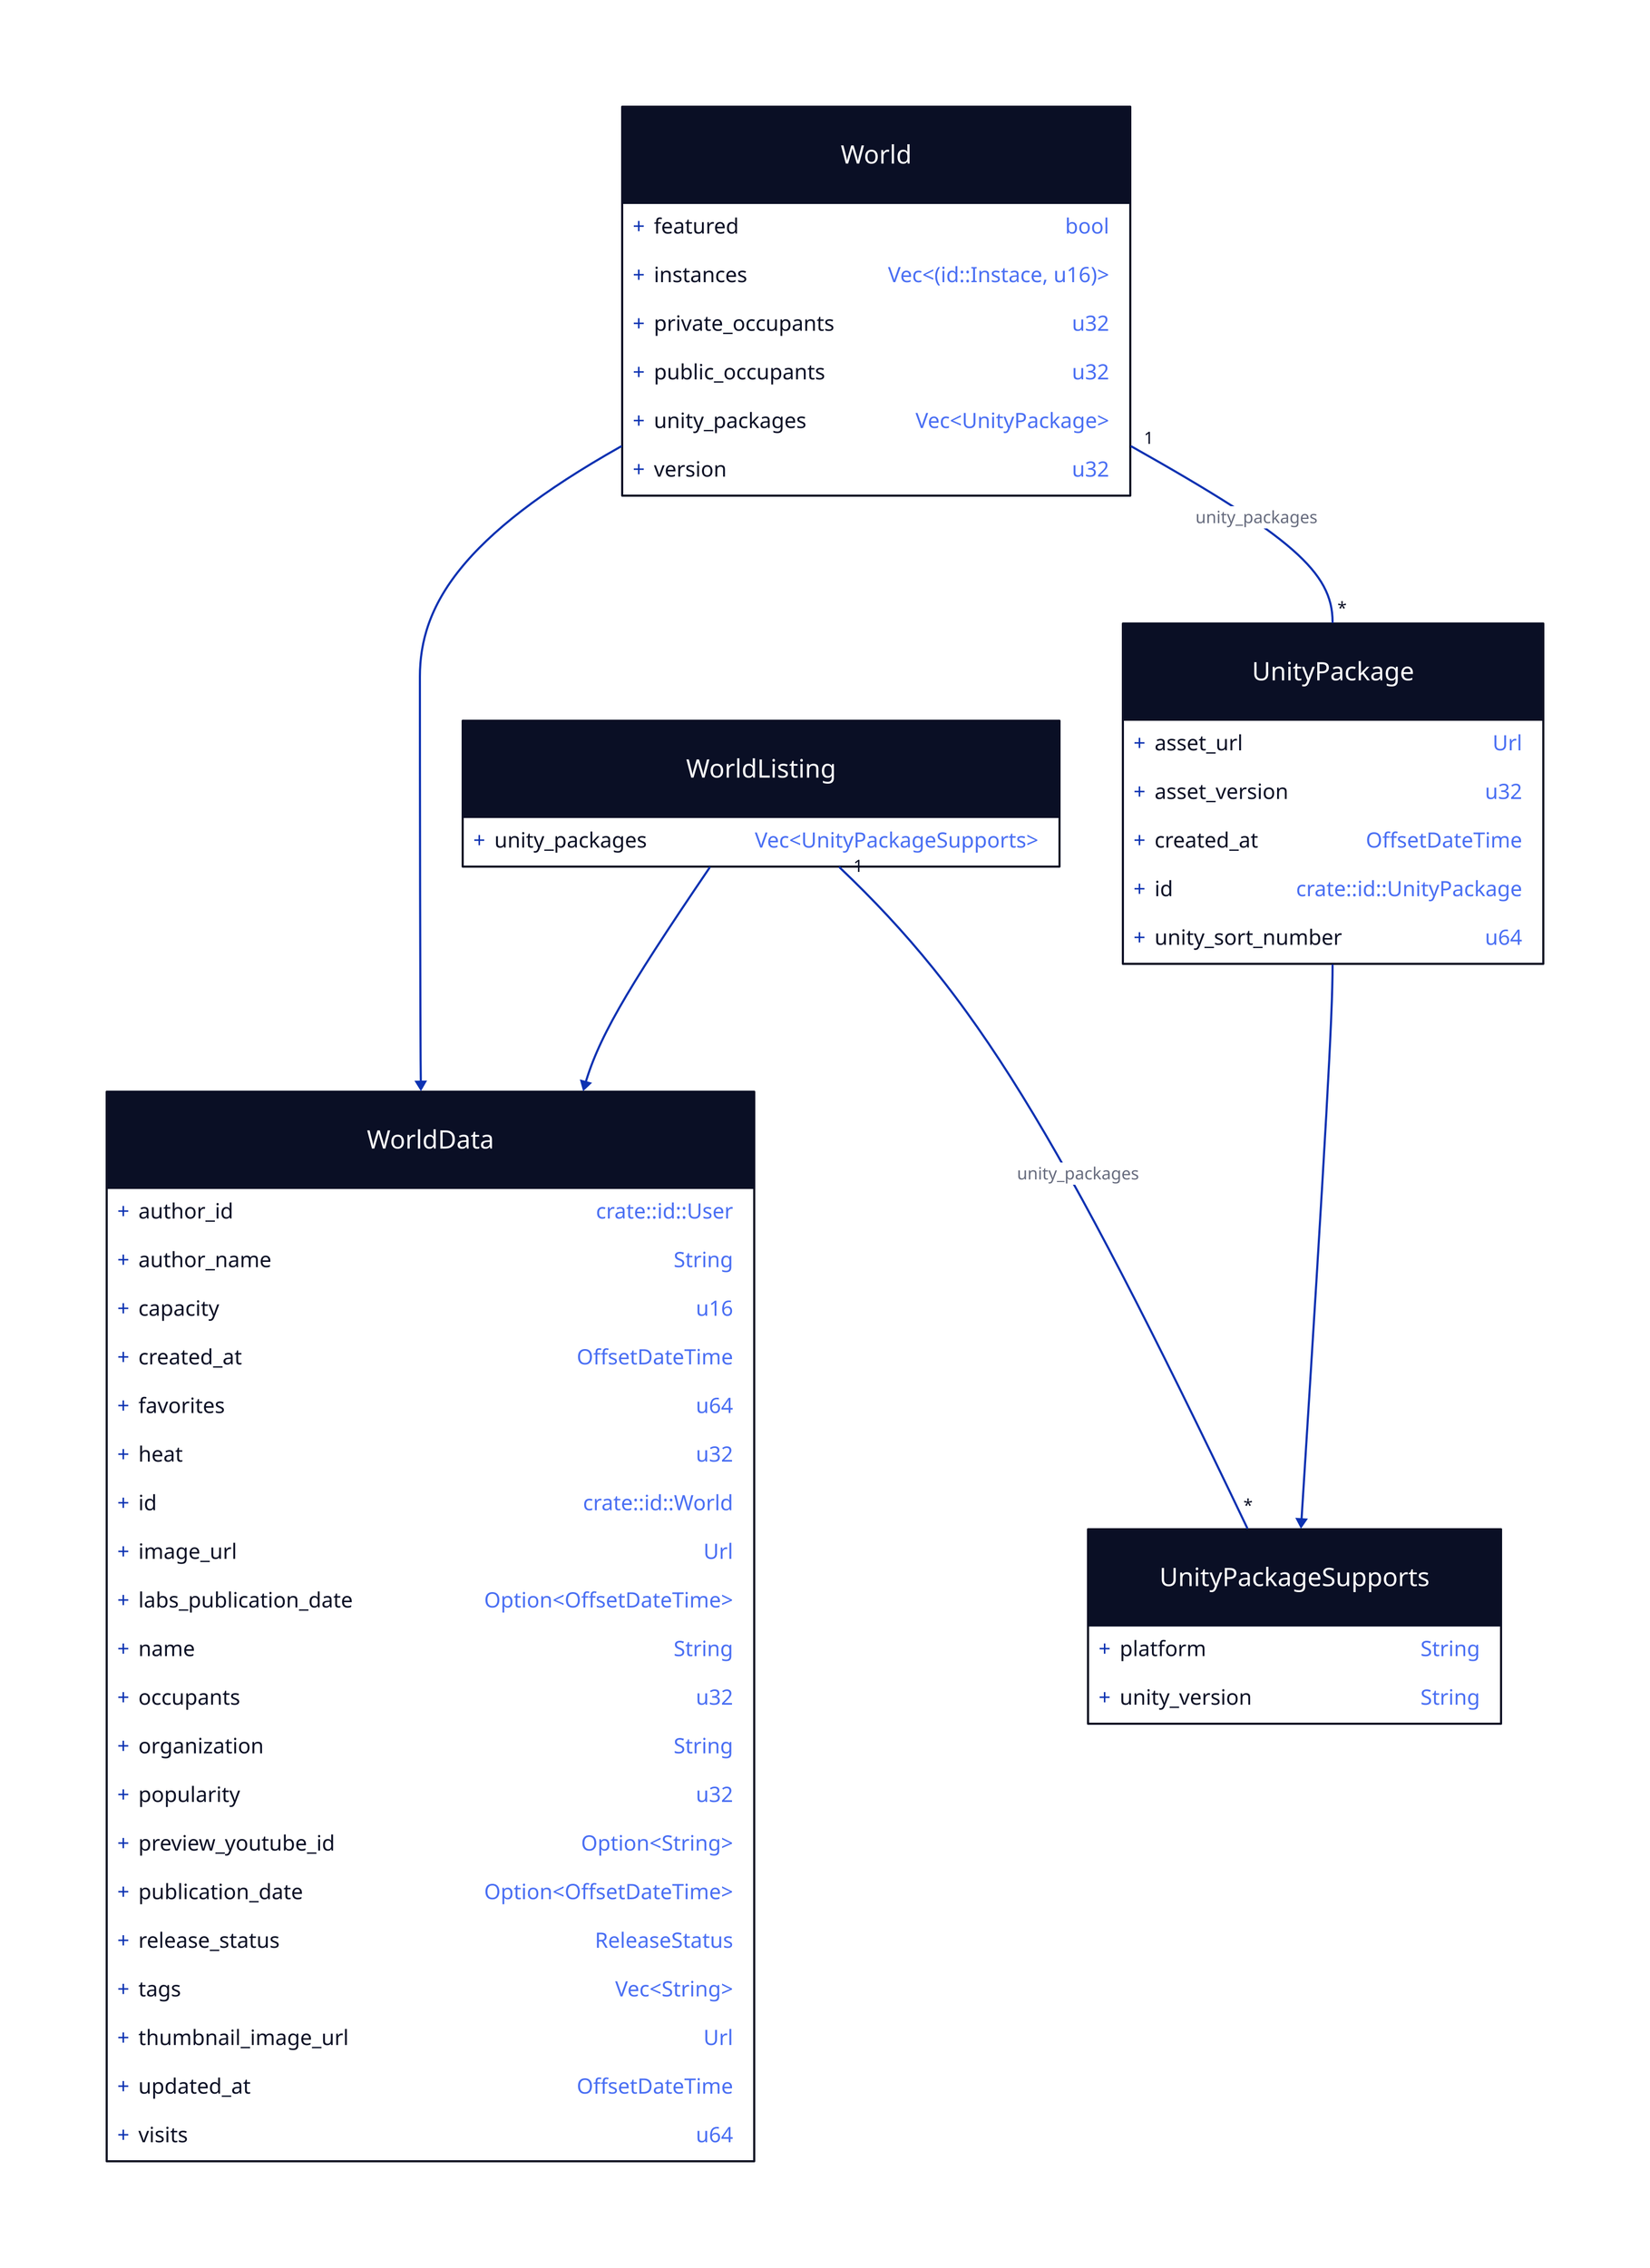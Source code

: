 

UnityPackageSupports: {
  shape: class

	platform: String
	unity_version: String
}

UnityPackage: {
	shape: class

	asset_url: Url
	asset_version: u32
	created_at: OffsetDateTime
	id: crate::id::UnityPackage
	unity_sort_number: u64
}
UnityPackage -> UnityPackageSupports


WorldData: {
	shape: class

	author_id: crate::id::User
	author_name: String
	capacity: u16
	created_at: OffsetDateTime
	favorites: u64
	heat: u32
	id: crate::id::World
	image_url: Url
	labs_publication_date: Option<OffsetDateTime>
	name: String
	occupants: u32
	organization: String
	popularity: u32
	preview_youtube_id: Option<String>
	publication_date: Option<OffsetDateTime>
	release_status: ReleaseStatus
	tags: Vec<String>
	thumbnail_image_url: Url
	updated_at: OffsetDateTime
	visits: u64
}

WorldListing: {
	shape: class

	unity_packages: Vec<UnityPackageSupports>
}
WorldListing -> WorldData
WorldListing -- UnityPackageSupports: "unity_packages" {
	source-arrowhead.label: 1
	target-arrowhead.label: *
}


World: {
	shape: class

	featured: bool
	instances: Vec<(id::Instace, u16)>
	private_occupants: u32
	public_occupants: u32
	unity_packages: Vec<UnityPackage>
	version: u32
}
World -> WorldData
World -- UnityPackage: "unity_packages" {
	source-arrowhead.label: 1
	target-arrowhead.label: *
}
